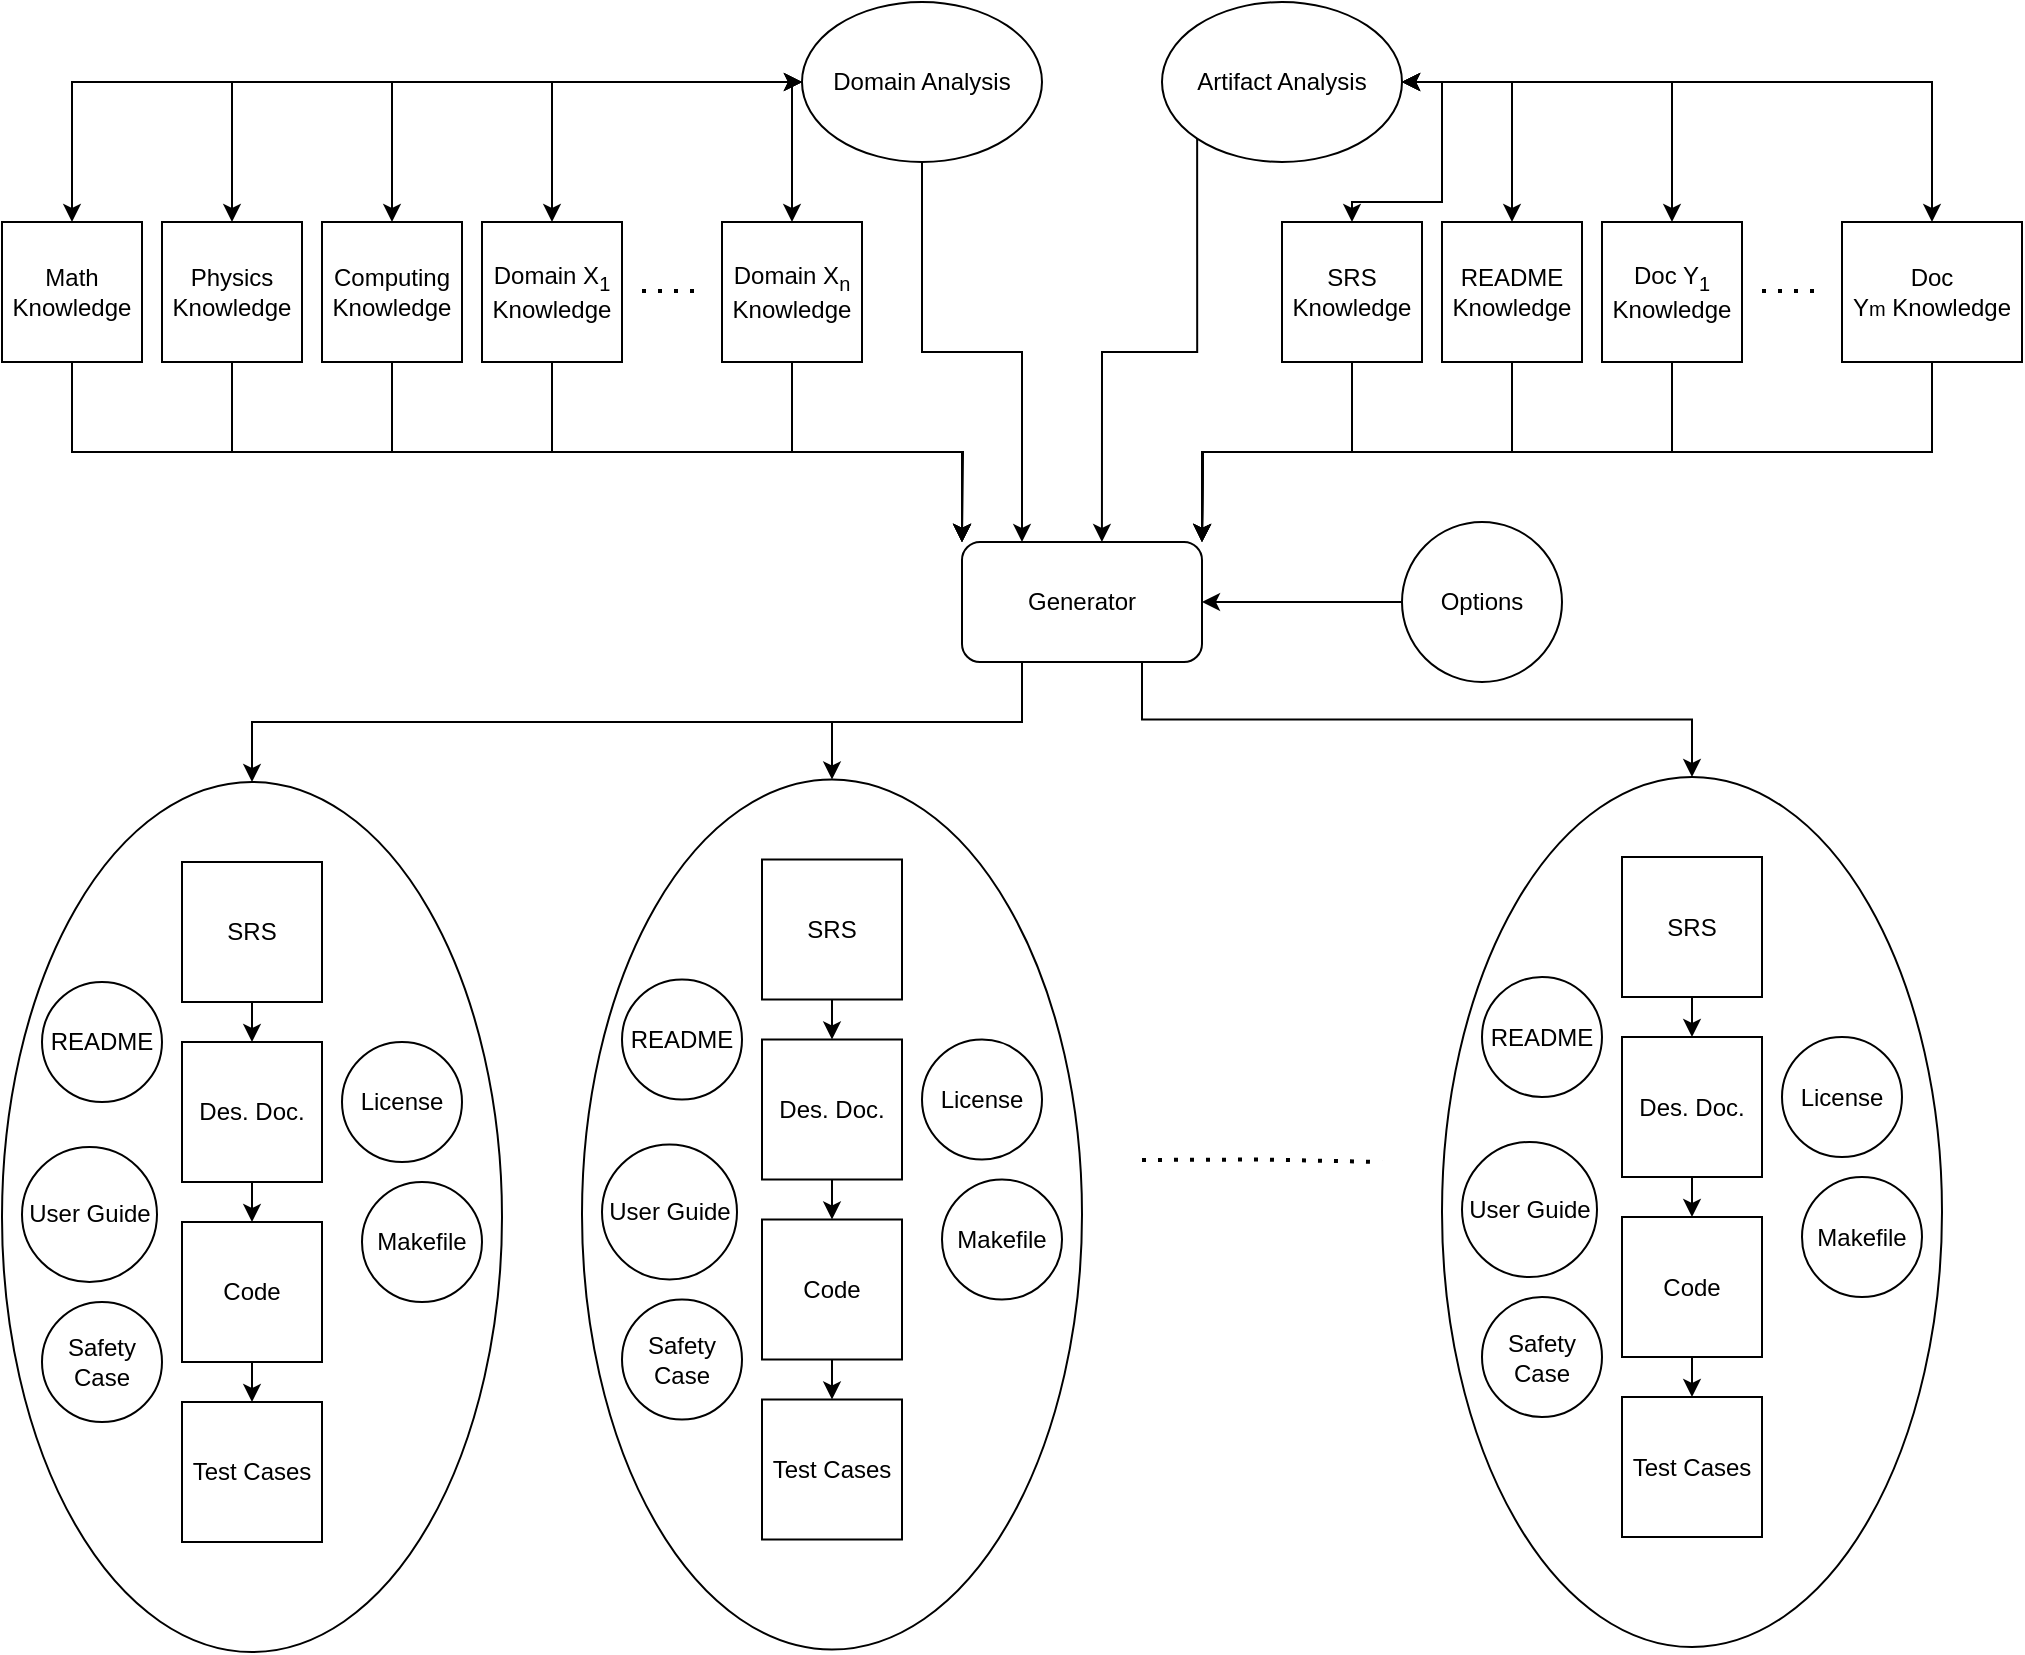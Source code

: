 <mxfile version="20.8.3" type="device"><diagram id="J2mI4axWVODdq9s296Se" name="Page-1"><mxGraphModel dx="1169" dy="548" grid="1" gridSize="10" guides="1" tooltips="1" connect="1" arrows="1" fold="1" page="1" pageScale="1" pageWidth="1100" pageHeight="850" math="0" shadow="0"><root><mxCell id="0"/><mxCell id="1" parent="0"/><mxCell id="Svw8QW6ii-rqvfGmmTdc-19" style="edgeStyle=orthogonalEdgeStyle;rounded=0;orthogonalLoop=1;jettySize=auto;html=1;exitX=0.5;exitY=1;exitDx=0;exitDy=0;entryX=0.25;entryY=0;entryDx=0;entryDy=0;" edge="1" parent="1" source="Svw8QW6ii-rqvfGmmTdc-1" target="Svw8QW6ii-rqvfGmmTdc-12"><mxGeometry relative="1" as="geometry"/></mxCell><mxCell id="Svw8QW6ii-rqvfGmmTdc-29" style="edgeStyle=orthogonalEdgeStyle;rounded=0;orthogonalLoop=1;jettySize=auto;html=1;exitX=0;exitY=0.5;exitDx=0;exitDy=0;entryX=0.5;entryY=0;entryDx=0;entryDy=0;startArrow=classic;startFill=1;" edge="1" parent="1" source="Svw8QW6ii-rqvfGmmTdc-1" target="Svw8QW6ii-rqvfGmmTdc-3"><mxGeometry relative="1" as="geometry"/></mxCell><mxCell id="Svw8QW6ii-rqvfGmmTdc-30" style="edgeStyle=orthogonalEdgeStyle;rounded=0;orthogonalLoop=1;jettySize=auto;html=1;exitX=0;exitY=1;exitDx=0;exitDy=0;entryX=0.5;entryY=0;entryDx=0;entryDy=0;startArrow=classic;startFill=1;" edge="1" parent="1" source="Svw8QW6ii-rqvfGmmTdc-1" target="Svw8QW6ii-rqvfGmmTdc-4"><mxGeometry relative="1" as="geometry"><Array as="points"><mxPoint x="428" y="60"/><mxPoint x="125" y="60"/></Array></mxGeometry></mxCell><mxCell id="Svw8QW6ii-rqvfGmmTdc-31" style="edgeStyle=orthogonalEdgeStyle;rounded=0;orthogonalLoop=1;jettySize=auto;html=1;exitX=0;exitY=1;exitDx=0;exitDy=0;entryX=0.5;entryY=0;entryDx=0;entryDy=0;startArrow=classic;startFill=1;" edge="1" parent="1" source="Svw8QW6ii-rqvfGmmTdc-1" target="Svw8QW6ii-rqvfGmmTdc-5"><mxGeometry relative="1" as="geometry"><Array as="points"><mxPoint x="428" y="60"/><mxPoint x="205" y="60"/></Array></mxGeometry></mxCell><mxCell id="Svw8QW6ii-rqvfGmmTdc-32" style="edgeStyle=orthogonalEdgeStyle;rounded=0;orthogonalLoop=1;jettySize=auto;html=1;exitX=0;exitY=0.5;exitDx=0;exitDy=0;entryX=0.5;entryY=0;entryDx=0;entryDy=0;startArrow=classic;startFill=1;" edge="1" parent="1" source="Svw8QW6ii-rqvfGmmTdc-1" target="Svw8QW6ii-rqvfGmmTdc-6"><mxGeometry relative="1" as="geometry"/></mxCell><mxCell id="Svw8QW6ii-rqvfGmmTdc-34" style="edgeStyle=orthogonalEdgeStyle;rounded=0;orthogonalLoop=1;jettySize=auto;html=1;exitX=0;exitY=0.5;exitDx=0;exitDy=0;entryX=0.5;entryY=0;entryDx=0;entryDy=0;startArrow=classic;startFill=1;" edge="1" parent="1" source="Svw8QW6ii-rqvfGmmTdc-1" target="Svw8QW6ii-rqvfGmmTdc-7"><mxGeometry relative="1" as="geometry"><Array as="points"><mxPoint x="405" y="60"/></Array></mxGeometry></mxCell><mxCell id="Svw8QW6ii-rqvfGmmTdc-1" value="Domain Analysis" style="ellipse;whiteSpace=wrap;html=1;" vertex="1" parent="1"><mxGeometry x="410" y="20" width="120" height="80" as="geometry"/></mxCell><mxCell id="Svw8QW6ii-rqvfGmmTdc-21" style="edgeStyle=orthogonalEdgeStyle;rounded=0;orthogonalLoop=1;jettySize=auto;html=1;exitX=0;exitY=1;exitDx=0;exitDy=0;entryX=0.583;entryY=0;entryDx=0;entryDy=0;entryPerimeter=0;" edge="1" parent="1" source="Svw8QW6ii-rqvfGmmTdc-2" target="Svw8QW6ii-rqvfGmmTdc-12"><mxGeometry relative="1" as="geometry"/></mxCell><mxCell id="Svw8QW6ii-rqvfGmmTdc-35" style="edgeStyle=orthogonalEdgeStyle;rounded=0;orthogonalLoop=1;jettySize=auto;html=1;exitX=1;exitY=0.5;exitDx=0;exitDy=0;entryX=0.5;entryY=0;entryDx=0;entryDy=0;startArrow=classic;startFill=1;" edge="1" parent="1" source="Svw8QW6ii-rqvfGmmTdc-2" target="Svw8QW6ii-rqvfGmmTdc-11"><mxGeometry relative="1" as="geometry"/></mxCell><mxCell id="Svw8QW6ii-rqvfGmmTdc-36" style="edgeStyle=orthogonalEdgeStyle;rounded=0;orthogonalLoop=1;jettySize=auto;html=1;exitX=1;exitY=0.5;exitDx=0;exitDy=0;entryX=0.5;entryY=0;entryDx=0;entryDy=0;startArrow=classic;startFill=1;" edge="1" parent="1" source="Svw8QW6ii-rqvfGmmTdc-2" target="Svw8QW6ii-rqvfGmmTdc-10"><mxGeometry relative="1" as="geometry"/></mxCell><mxCell id="Svw8QW6ii-rqvfGmmTdc-37" style="edgeStyle=orthogonalEdgeStyle;rounded=0;orthogonalLoop=1;jettySize=auto;html=1;exitX=1;exitY=0.5;exitDx=0;exitDy=0;entryX=0.5;entryY=0;entryDx=0;entryDy=0;startArrow=classic;startFill=1;" edge="1" parent="1" source="Svw8QW6ii-rqvfGmmTdc-2" target="Svw8QW6ii-rqvfGmmTdc-9"><mxGeometry relative="1" as="geometry"/></mxCell><mxCell id="Svw8QW6ii-rqvfGmmTdc-38" style="edgeStyle=orthogonalEdgeStyle;rounded=0;orthogonalLoop=1;jettySize=auto;html=1;exitX=1;exitY=0.5;exitDx=0;exitDy=0;entryX=0.5;entryY=0;entryDx=0;entryDy=0;startArrow=classic;startFill=1;" edge="1" parent="1" source="Svw8QW6ii-rqvfGmmTdc-2" target="Svw8QW6ii-rqvfGmmTdc-8"><mxGeometry relative="1" as="geometry"/></mxCell><mxCell id="Svw8QW6ii-rqvfGmmTdc-2" value="Artifact Analysis" style="ellipse;whiteSpace=wrap;html=1;" vertex="1" parent="1"><mxGeometry x="590" y="20" width="120" height="80" as="geometry"/></mxCell><mxCell id="Svw8QW6ii-rqvfGmmTdc-14" style="edgeStyle=orthogonalEdgeStyle;rounded=0;orthogonalLoop=1;jettySize=auto;html=1;exitX=0.5;exitY=1;exitDx=0;exitDy=0;entryX=0;entryY=0;entryDx=0;entryDy=0;" edge="1" parent="1" source="Svw8QW6ii-rqvfGmmTdc-3" target="Svw8QW6ii-rqvfGmmTdc-12"><mxGeometry relative="1" as="geometry"/></mxCell><mxCell id="Svw8QW6ii-rqvfGmmTdc-3" value="Math Knowledge" style="rounded=0;whiteSpace=wrap;html=1;" vertex="1" parent="1"><mxGeometry x="10" y="130" width="70" height="70" as="geometry"/></mxCell><mxCell id="Svw8QW6ii-rqvfGmmTdc-20" style="edgeStyle=orthogonalEdgeStyle;rounded=0;orthogonalLoop=1;jettySize=auto;html=1;exitX=0.5;exitY=1;exitDx=0;exitDy=0;entryX=0;entryY=0;entryDx=0;entryDy=0;" edge="1" parent="1" source="Svw8QW6ii-rqvfGmmTdc-4" target="Svw8QW6ii-rqvfGmmTdc-12"><mxGeometry relative="1" as="geometry"/></mxCell><mxCell id="Svw8QW6ii-rqvfGmmTdc-4" value="Physics Knowledge" style="rounded=0;whiteSpace=wrap;html=1;" vertex="1" parent="1"><mxGeometry x="90" y="130" width="70" height="70" as="geometry"/></mxCell><mxCell id="Svw8QW6ii-rqvfGmmTdc-16" style="edgeStyle=orthogonalEdgeStyle;rounded=0;orthogonalLoop=1;jettySize=auto;html=1;exitX=0.5;exitY=1;exitDx=0;exitDy=0;entryX=0;entryY=0;entryDx=0;entryDy=0;" edge="1" parent="1" source="Svw8QW6ii-rqvfGmmTdc-5" target="Svw8QW6ii-rqvfGmmTdc-12"><mxGeometry relative="1" as="geometry"/></mxCell><mxCell id="Svw8QW6ii-rqvfGmmTdc-5" value="Computing Knowledge" style="rounded=0;whiteSpace=wrap;html=1;" vertex="1" parent="1"><mxGeometry x="170" y="130" width="70" height="70" as="geometry"/></mxCell><mxCell id="Svw8QW6ii-rqvfGmmTdc-17" style="edgeStyle=orthogonalEdgeStyle;rounded=0;orthogonalLoop=1;jettySize=auto;html=1;exitX=0.5;exitY=1;exitDx=0;exitDy=0;entryX=0;entryY=0;entryDx=0;entryDy=0;" edge="1" parent="1" source="Svw8QW6ii-rqvfGmmTdc-6" target="Svw8QW6ii-rqvfGmmTdc-12"><mxGeometry relative="1" as="geometry"/></mxCell><mxCell id="Svw8QW6ii-rqvfGmmTdc-6" value="Domain X&lt;sub&gt;1&lt;/sub&gt; Knowledge" style="rounded=0;whiteSpace=wrap;html=1;" vertex="1" parent="1"><mxGeometry x="250" y="130" width="70" height="70" as="geometry"/></mxCell><mxCell id="Svw8QW6ii-rqvfGmmTdc-18" style="edgeStyle=orthogonalEdgeStyle;rounded=0;orthogonalLoop=1;jettySize=auto;html=1;exitX=0.5;exitY=1;exitDx=0;exitDy=0;" edge="1" parent="1" source="Svw8QW6ii-rqvfGmmTdc-7"><mxGeometry relative="1" as="geometry"><mxPoint x="490" y="290" as="targetPoint"/></mxGeometry></mxCell><mxCell id="Svw8QW6ii-rqvfGmmTdc-7" value="Domain X&lt;sub&gt;n&lt;/sub&gt; Knowledge" style="rounded=0;whiteSpace=wrap;html=1;" vertex="1" parent="1"><mxGeometry x="370" y="130" width="70" height="70" as="geometry"/></mxCell><mxCell id="Svw8QW6ii-rqvfGmmTdc-26" style="edgeStyle=orthogonalEdgeStyle;rounded=0;orthogonalLoop=1;jettySize=auto;html=1;exitX=0.5;exitY=1;exitDx=0;exitDy=0;" edge="1" parent="1" source="Svw8QW6ii-rqvfGmmTdc-8"><mxGeometry relative="1" as="geometry"><mxPoint x="610" y="290" as="targetPoint"/></mxGeometry></mxCell><mxCell id="Svw8QW6ii-rqvfGmmTdc-8" value="SRS Knowledge" style="rounded=0;whiteSpace=wrap;html=1;" vertex="1" parent="1"><mxGeometry x="650" y="130" width="70" height="70" as="geometry"/></mxCell><mxCell id="Svw8QW6ii-rqvfGmmTdc-25" style="edgeStyle=orthogonalEdgeStyle;rounded=0;orthogonalLoop=1;jettySize=auto;html=1;exitX=0.5;exitY=1;exitDx=0;exitDy=0;" edge="1" parent="1" source="Svw8QW6ii-rqvfGmmTdc-9"><mxGeometry relative="1" as="geometry"><mxPoint x="610" y="290" as="targetPoint"/></mxGeometry></mxCell><mxCell id="Svw8QW6ii-rqvfGmmTdc-9" value="README Knowledge" style="rounded=0;whiteSpace=wrap;html=1;" vertex="1" parent="1"><mxGeometry x="730" y="130" width="70" height="70" as="geometry"/></mxCell><mxCell id="Svw8QW6ii-rqvfGmmTdc-24" style="edgeStyle=orthogonalEdgeStyle;rounded=0;orthogonalLoop=1;jettySize=auto;html=1;exitX=0.5;exitY=1;exitDx=0;exitDy=0;" edge="1" parent="1" source="Svw8QW6ii-rqvfGmmTdc-10"><mxGeometry relative="1" as="geometry"><mxPoint x="610" y="290" as="targetPoint"/></mxGeometry></mxCell><mxCell id="Svw8QW6ii-rqvfGmmTdc-10" value="Doc Y&lt;sub&gt;1&lt;/sub&gt; Knowledge" style="rounded=0;whiteSpace=wrap;html=1;" vertex="1" parent="1"><mxGeometry x="810" y="130" width="70" height="70" as="geometry"/></mxCell><mxCell id="Svw8QW6ii-rqvfGmmTdc-23" style="edgeStyle=orthogonalEdgeStyle;rounded=0;orthogonalLoop=1;jettySize=auto;html=1;exitX=0.5;exitY=1;exitDx=0;exitDy=0;entryX=1;entryY=0;entryDx=0;entryDy=0;" edge="1" parent="1" source="Svw8QW6ii-rqvfGmmTdc-11" target="Svw8QW6ii-rqvfGmmTdc-12"><mxGeometry relative="1" as="geometry"/></mxCell><mxCell id="Svw8QW6ii-rqvfGmmTdc-11" value="Doc Y&lt;span style=&quot;font-size: 10px;&quot;&gt;m&lt;/span&gt;&amp;nbsp;Knowledge" style="rounded=0;whiteSpace=wrap;html=1;" vertex="1" parent="1"><mxGeometry x="930" y="130" width="90" height="70" as="geometry"/></mxCell><mxCell id="Svw8QW6ii-rqvfGmmTdc-43" style="edgeStyle=orthogonalEdgeStyle;rounded=0;orthogonalLoop=1;jettySize=auto;html=1;exitX=0.25;exitY=1;exitDx=0;exitDy=0;startArrow=none;startFill=0;entryX=0.5;entryY=0;entryDx=0;entryDy=0;" edge="1" parent="1" source="Svw8QW6ii-rqvfGmmTdc-12" target="Svw8QW6ii-rqvfGmmTdc-48"><mxGeometry relative="1" as="geometry"><mxPoint x="135" y="400" as="targetPoint"/><Array as="points"><mxPoint x="520" y="380"/><mxPoint x="135" y="380"/></Array></mxGeometry></mxCell><mxCell id="Svw8QW6ii-rqvfGmmTdc-82" style="edgeStyle=orthogonalEdgeStyle;rounded=0;orthogonalLoop=1;jettySize=auto;html=1;exitX=0.25;exitY=1;exitDx=0;exitDy=0;entryX=0.5;entryY=0;entryDx=0;entryDy=0;startArrow=none;startFill=0;" edge="1" parent="1" source="Svw8QW6ii-rqvfGmmTdc-12" target="Svw8QW6ii-rqvfGmmTdc-62"><mxGeometry relative="1" as="geometry"><Array as="points"><mxPoint x="520" y="380"/><mxPoint x="425" y="380"/></Array></mxGeometry></mxCell><mxCell id="Svw8QW6ii-rqvfGmmTdc-83" style="edgeStyle=orthogonalEdgeStyle;rounded=0;orthogonalLoop=1;jettySize=auto;html=1;exitX=0.75;exitY=1;exitDx=0;exitDy=0;startArrow=none;startFill=0;" edge="1" parent="1" source="Svw8QW6ii-rqvfGmmTdc-12" target="Svw8QW6ii-rqvfGmmTdc-75"><mxGeometry relative="1" as="geometry"/></mxCell><mxCell id="Svw8QW6ii-rqvfGmmTdc-12" value="Generator" style="rounded=1;whiteSpace=wrap;html=1;" vertex="1" parent="1"><mxGeometry x="490" y="290" width="120" height="60" as="geometry"/></mxCell><mxCell id="Svw8QW6ii-rqvfGmmTdc-22" style="edgeStyle=orthogonalEdgeStyle;rounded=0;orthogonalLoop=1;jettySize=auto;html=1;exitX=0;exitY=0.5;exitDx=0;exitDy=0;entryX=1;entryY=0.5;entryDx=0;entryDy=0;" edge="1" parent="1" source="Svw8QW6ii-rqvfGmmTdc-13" target="Svw8QW6ii-rqvfGmmTdc-12"><mxGeometry relative="1" as="geometry"/></mxCell><mxCell id="Svw8QW6ii-rqvfGmmTdc-13" value="Options" style="ellipse;whiteSpace=wrap;html=1;aspect=fixed;" vertex="1" parent="1"><mxGeometry x="710" y="280" width="80" height="80" as="geometry"/></mxCell><mxCell id="Svw8QW6ii-rqvfGmmTdc-27" value="" style="endArrow=none;dashed=1;html=1;dashPattern=1 3;strokeWidth=2;rounded=0;" edge="1" parent="1"><mxGeometry width="50" height="50" relative="1" as="geometry"><mxPoint x="330" y="164.5" as="sourcePoint"/><mxPoint x="360" y="164.5" as="targetPoint"/><Array as="points"><mxPoint x="350" y="164.5"/></Array></mxGeometry></mxCell><mxCell id="Svw8QW6ii-rqvfGmmTdc-28" value="" style="endArrow=none;dashed=1;html=1;dashPattern=1 3;strokeWidth=2;rounded=0;" edge="1" parent="1"><mxGeometry width="50" height="50" relative="1" as="geometry"><mxPoint x="890" y="164.5" as="sourcePoint"/><mxPoint x="920" y="164.5" as="targetPoint"/><Array as="points"><mxPoint x="910" y="164.5"/></Array></mxGeometry></mxCell><mxCell id="Svw8QW6ii-rqvfGmmTdc-45" style="edgeStyle=orthogonalEdgeStyle;rounded=0;orthogonalLoop=1;jettySize=auto;html=1;exitX=0.5;exitY=1;exitDx=0;exitDy=0;entryX=0.5;entryY=0;entryDx=0;entryDy=0;startArrow=none;startFill=0;" edge="1" parent="1" source="Svw8QW6ii-rqvfGmmTdc-39" target="Svw8QW6ii-rqvfGmmTdc-40"><mxGeometry relative="1" as="geometry"/></mxCell><mxCell id="Svw8QW6ii-rqvfGmmTdc-39" value="SRS" style="whiteSpace=wrap;html=1;aspect=fixed;" vertex="1" parent="1"><mxGeometry x="100" y="450" width="70" height="70" as="geometry"/></mxCell><mxCell id="Svw8QW6ii-rqvfGmmTdc-46" style="edgeStyle=orthogonalEdgeStyle;rounded=0;orthogonalLoop=1;jettySize=auto;html=1;exitX=0.5;exitY=1;exitDx=0;exitDy=0;entryX=0.5;entryY=0;entryDx=0;entryDy=0;startArrow=none;startFill=0;" edge="1" parent="1" source="Svw8QW6ii-rqvfGmmTdc-40" target="Svw8QW6ii-rqvfGmmTdc-41"><mxGeometry relative="1" as="geometry"/></mxCell><mxCell id="Svw8QW6ii-rqvfGmmTdc-40" value="Des. Doc." style="whiteSpace=wrap;html=1;aspect=fixed;" vertex="1" parent="1"><mxGeometry x="100" y="540" width="70" height="70" as="geometry"/></mxCell><mxCell id="Svw8QW6ii-rqvfGmmTdc-47" style="edgeStyle=orthogonalEdgeStyle;rounded=0;orthogonalLoop=1;jettySize=auto;html=1;exitX=0.5;exitY=1;exitDx=0;exitDy=0;entryX=0.5;entryY=0;entryDx=0;entryDy=0;startArrow=none;startFill=0;" edge="1" parent="1" source="Svw8QW6ii-rqvfGmmTdc-41" target="Svw8QW6ii-rqvfGmmTdc-42"><mxGeometry relative="1" as="geometry"/></mxCell><mxCell id="Svw8QW6ii-rqvfGmmTdc-41" value="Code" style="whiteSpace=wrap;html=1;aspect=fixed;" vertex="1" parent="1"><mxGeometry x="100" y="630" width="70" height="70" as="geometry"/></mxCell><mxCell id="Svw8QW6ii-rqvfGmmTdc-42" value="Test Cases" style="whiteSpace=wrap;html=1;aspect=fixed;" vertex="1" parent="1"><mxGeometry x="100" y="720" width="70" height="70" as="geometry"/></mxCell><mxCell id="Svw8QW6ii-rqvfGmmTdc-48" value="" style="ellipse;whiteSpace=wrap;html=1;fillColor=none;" vertex="1" parent="1"><mxGeometry x="10" y="410" width="250" height="435" as="geometry"/></mxCell><mxCell id="Svw8QW6ii-rqvfGmmTdc-50" value="User Guide" style="ellipse;whiteSpace=wrap;html=1;aspect=fixed;fillColor=none;" vertex="1" parent="1"><mxGeometry x="20" y="592.5" width="67.5" height="67.5" as="geometry"/></mxCell><mxCell id="Svw8QW6ii-rqvfGmmTdc-51" value="README" style="ellipse;whiteSpace=wrap;html=1;aspect=fixed;fillColor=none;" vertex="1" parent="1"><mxGeometry x="30" y="510" width="60" height="60" as="geometry"/></mxCell><mxCell id="Svw8QW6ii-rqvfGmmTdc-52" value="License" style="ellipse;whiteSpace=wrap;html=1;aspect=fixed;fillColor=none;" vertex="1" parent="1"><mxGeometry x="180" y="540" width="60" height="60" as="geometry"/></mxCell><mxCell id="Svw8QW6ii-rqvfGmmTdc-53" value="Makefile" style="ellipse;whiteSpace=wrap;html=1;aspect=fixed;fillColor=none;" vertex="1" parent="1"><mxGeometry x="190" y="610" width="60" height="60" as="geometry"/></mxCell><mxCell id="Svw8QW6ii-rqvfGmmTdc-54" value="Safety Case" style="ellipse;whiteSpace=wrap;html=1;aspect=fixed;fillColor=none;" vertex="1" parent="1"><mxGeometry x="30" y="670" width="60" height="60" as="geometry"/></mxCell><mxCell id="Svw8QW6ii-rqvfGmmTdc-55" style="edgeStyle=orthogonalEdgeStyle;rounded=0;orthogonalLoop=1;jettySize=auto;html=1;exitX=0.5;exitY=1;exitDx=0;exitDy=0;entryX=0.5;entryY=0;entryDx=0;entryDy=0;startArrow=none;startFill=0;" edge="1" parent="1" source="Svw8QW6ii-rqvfGmmTdc-56" target="Svw8QW6ii-rqvfGmmTdc-58"><mxGeometry relative="1" as="geometry"/></mxCell><mxCell id="Svw8QW6ii-rqvfGmmTdc-56" value="SRS" style="whiteSpace=wrap;html=1;aspect=fixed;" vertex="1" parent="1"><mxGeometry x="390" y="448.75" width="70" height="70" as="geometry"/></mxCell><mxCell id="Svw8QW6ii-rqvfGmmTdc-57" style="edgeStyle=orthogonalEdgeStyle;rounded=0;orthogonalLoop=1;jettySize=auto;html=1;exitX=0.5;exitY=1;exitDx=0;exitDy=0;entryX=0.5;entryY=0;entryDx=0;entryDy=0;startArrow=none;startFill=0;" edge="1" parent="1" source="Svw8QW6ii-rqvfGmmTdc-58" target="Svw8QW6ii-rqvfGmmTdc-60"><mxGeometry relative="1" as="geometry"/></mxCell><mxCell id="Svw8QW6ii-rqvfGmmTdc-58" value="Des. Doc." style="whiteSpace=wrap;html=1;aspect=fixed;" vertex="1" parent="1"><mxGeometry x="390" y="538.75" width="70" height="70" as="geometry"/></mxCell><mxCell id="Svw8QW6ii-rqvfGmmTdc-59" style="edgeStyle=orthogonalEdgeStyle;rounded=0;orthogonalLoop=1;jettySize=auto;html=1;exitX=0.5;exitY=1;exitDx=0;exitDy=0;entryX=0.5;entryY=0;entryDx=0;entryDy=0;startArrow=none;startFill=0;" edge="1" parent="1" source="Svw8QW6ii-rqvfGmmTdc-60" target="Svw8QW6ii-rqvfGmmTdc-61"><mxGeometry relative="1" as="geometry"/></mxCell><mxCell id="Svw8QW6ii-rqvfGmmTdc-60" value="Code" style="whiteSpace=wrap;html=1;aspect=fixed;" vertex="1" parent="1"><mxGeometry x="390" y="628.75" width="70" height="70" as="geometry"/></mxCell><mxCell id="Svw8QW6ii-rqvfGmmTdc-61" value="Test Cases" style="whiteSpace=wrap;html=1;aspect=fixed;" vertex="1" parent="1"><mxGeometry x="390" y="718.75" width="70" height="70" as="geometry"/></mxCell><mxCell id="Svw8QW6ii-rqvfGmmTdc-62" value="" style="ellipse;whiteSpace=wrap;html=1;fillColor=none;" vertex="1" parent="1"><mxGeometry x="300" y="408.75" width="250" height="435" as="geometry"/></mxCell><mxCell id="Svw8QW6ii-rqvfGmmTdc-63" value="User Guide" style="ellipse;whiteSpace=wrap;html=1;aspect=fixed;fillColor=none;" vertex="1" parent="1"><mxGeometry x="310" y="591.25" width="67.5" height="67.5" as="geometry"/></mxCell><mxCell id="Svw8QW6ii-rqvfGmmTdc-64" value="README" style="ellipse;whiteSpace=wrap;html=1;aspect=fixed;fillColor=none;" vertex="1" parent="1"><mxGeometry x="320" y="508.75" width="60" height="60" as="geometry"/></mxCell><mxCell id="Svw8QW6ii-rqvfGmmTdc-65" value="License" style="ellipse;whiteSpace=wrap;html=1;aspect=fixed;fillColor=none;" vertex="1" parent="1"><mxGeometry x="470" y="538.75" width="60" height="60" as="geometry"/></mxCell><mxCell id="Svw8QW6ii-rqvfGmmTdc-66" value="Makefile" style="ellipse;whiteSpace=wrap;html=1;aspect=fixed;fillColor=none;" vertex="1" parent="1"><mxGeometry x="480" y="608.75" width="60" height="60" as="geometry"/></mxCell><mxCell id="Svw8QW6ii-rqvfGmmTdc-67" value="Safety Case" style="ellipse;whiteSpace=wrap;html=1;aspect=fixed;fillColor=none;" vertex="1" parent="1"><mxGeometry x="320" y="668.75" width="60" height="60" as="geometry"/></mxCell><mxCell id="Svw8QW6ii-rqvfGmmTdc-68" style="edgeStyle=orthogonalEdgeStyle;rounded=0;orthogonalLoop=1;jettySize=auto;html=1;exitX=0.5;exitY=1;exitDx=0;exitDy=0;entryX=0.5;entryY=0;entryDx=0;entryDy=0;startArrow=none;startFill=0;" edge="1" parent="1" source="Svw8QW6ii-rqvfGmmTdc-69" target="Svw8QW6ii-rqvfGmmTdc-71"><mxGeometry relative="1" as="geometry"/></mxCell><mxCell id="Svw8QW6ii-rqvfGmmTdc-69" value="SRS" style="whiteSpace=wrap;html=1;aspect=fixed;" vertex="1" parent="1"><mxGeometry x="820" y="447.5" width="70" height="70" as="geometry"/></mxCell><mxCell id="Svw8QW6ii-rqvfGmmTdc-70" style="edgeStyle=orthogonalEdgeStyle;rounded=0;orthogonalLoop=1;jettySize=auto;html=1;exitX=0.5;exitY=1;exitDx=0;exitDy=0;entryX=0.5;entryY=0;entryDx=0;entryDy=0;startArrow=none;startFill=0;" edge="1" parent="1" source="Svw8QW6ii-rqvfGmmTdc-71" target="Svw8QW6ii-rqvfGmmTdc-73"><mxGeometry relative="1" as="geometry"/></mxCell><mxCell id="Svw8QW6ii-rqvfGmmTdc-71" value="Des. Doc." style="whiteSpace=wrap;html=1;aspect=fixed;" vertex="1" parent="1"><mxGeometry x="820" y="537.5" width="70" height="70" as="geometry"/></mxCell><mxCell id="Svw8QW6ii-rqvfGmmTdc-72" style="edgeStyle=orthogonalEdgeStyle;rounded=0;orthogonalLoop=1;jettySize=auto;html=1;exitX=0.5;exitY=1;exitDx=0;exitDy=0;entryX=0.5;entryY=0;entryDx=0;entryDy=0;startArrow=none;startFill=0;" edge="1" parent="1" source="Svw8QW6ii-rqvfGmmTdc-73" target="Svw8QW6ii-rqvfGmmTdc-74"><mxGeometry relative="1" as="geometry"/></mxCell><mxCell id="Svw8QW6ii-rqvfGmmTdc-73" value="Code" style="whiteSpace=wrap;html=1;aspect=fixed;" vertex="1" parent="1"><mxGeometry x="820" y="627.5" width="70" height="70" as="geometry"/></mxCell><mxCell id="Svw8QW6ii-rqvfGmmTdc-74" value="Test Cases" style="whiteSpace=wrap;html=1;aspect=fixed;" vertex="1" parent="1"><mxGeometry x="820" y="717.5" width="70" height="70" as="geometry"/></mxCell><mxCell id="Svw8QW6ii-rqvfGmmTdc-75" value="" style="ellipse;whiteSpace=wrap;html=1;fillColor=none;" vertex="1" parent="1"><mxGeometry x="730" y="407.5" width="250" height="435" as="geometry"/></mxCell><mxCell id="Svw8QW6ii-rqvfGmmTdc-76" value="User Guide" style="ellipse;whiteSpace=wrap;html=1;aspect=fixed;fillColor=none;" vertex="1" parent="1"><mxGeometry x="740" y="590" width="67.5" height="67.5" as="geometry"/></mxCell><mxCell id="Svw8QW6ii-rqvfGmmTdc-77" value="README" style="ellipse;whiteSpace=wrap;html=1;aspect=fixed;fillColor=none;" vertex="1" parent="1"><mxGeometry x="750" y="507.5" width="60" height="60" as="geometry"/></mxCell><mxCell id="Svw8QW6ii-rqvfGmmTdc-78" value="License" style="ellipse;whiteSpace=wrap;html=1;aspect=fixed;fillColor=none;" vertex="1" parent="1"><mxGeometry x="900" y="537.5" width="60" height="60" as="geometry"/></mxCell><mxCell id="Svw8QW6ii-rqvfGmmTdc-79" value="Makefile" style="ellipse;whiteSpace=wrap;html=1;aspect=fixed;fillColor=none;" vertex="1" parent="1"><mxGeometry x="910" y="607.5" width="60" height="60" as="geometry"/></mxCell><mxCell id="Svw8QW6ii-rqvfGmmTdc-80" value="Safety Case" style="ellipse;whiteSpace=wrap;html=1;aspect=fixed;fillColor=none;" vertex="1" parent="1"><mxGeometry x="750" y="667.5" width="60" height="60" as="geometry"/></mxCell><mxCell id="Svw8QW6ii-rqvfGmmTdc-81" value="" style="endArrow=none;dashed=1;html=1;dashPattern=1 3;strokeWidth=2;rounded=0;" edge="1" parent="1"><mxGeometry width="50" height="50" relative="1" as="geometry"><mxPoint x="580" y="599" as="sourcePoint"/><mxPoint x="700" y="600" as="targetPoint"/><Array as="points"><mxPoint x="640" y="598.75"/></Array></mxGeometry></mxCell></root></mxGraphModel></diagram></mxfile>